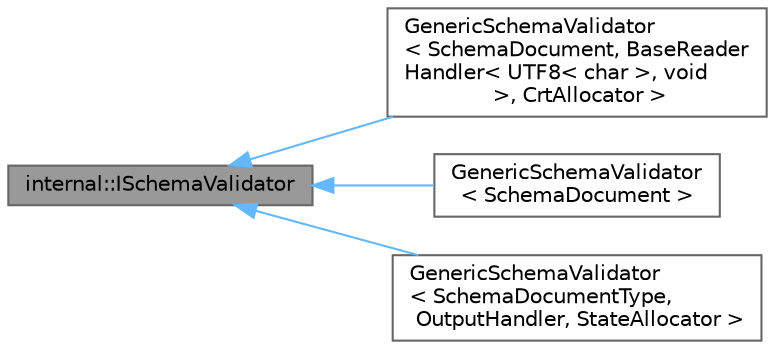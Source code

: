 digraph "internal::ISchemaValidator"
{
 // LATEX_PDF_SIZE
  bgcolor="transparent";
  edge [fontname=Helvetica,fontsize=10,labelfontname=Helvetica,labelfontsize=10];
  node [fontname=Helvetica,fontsize=10,shape=box,height=0.2,width=0.4];
  rankdir="LR";
  Node1 [id="Node000001",label="internal::ISchemaValidator",height=0.2,width=0.4,color="gray40", fillcolor="grey60", style="filled", fontcolor="black",tooltip=" "];
  Node1 -> Node2 [id="edge1_Node000001_Node000002",dir="back",color="steelblue1",style="solid",tooltip=" "];
  Node2 [id="Node000002",label="GenericSchemaValidator\l\< SchemaDocument, BaseReader\lHandler\< UTF8\< char \>, void\l \>, CrtAllocator \>",height=0.2,width=0.4,color="gray40", fillcolor="white", style="filled",URL="$class_generic_schema_validator.html",tooltip=" "];
  Node1 -> Node3 [id="edge2_Node000001_Node000003",dir="back",color="steelblue1",style="solid",tooltip=" "];
  Node3 [id="Node000003",label="GenericSchemaValidator\l\< SchemaDocument \>",height=0.2,width=0.4,color="gray40", fillcolor="white", style="filled",URL="$class_generic_schema_validator.html",tooltip=" "];
  Node1 -> Node4 [id="edge3_Node000001_Node000004",dir="back",color="steelblue1",style="solid",tooltip=" "];
  Node4 [id="Node000004",label="GenericSchemaValidator\l\< SchemaDocumentType,\l OutputHandler, StateAllocator \>",height=0.2,width=0.4,color="gray40", fillcolor="white", style="filled",URL="$class_generic_schema_validator.html",tooltip="JSON Schema Validator."];
}
